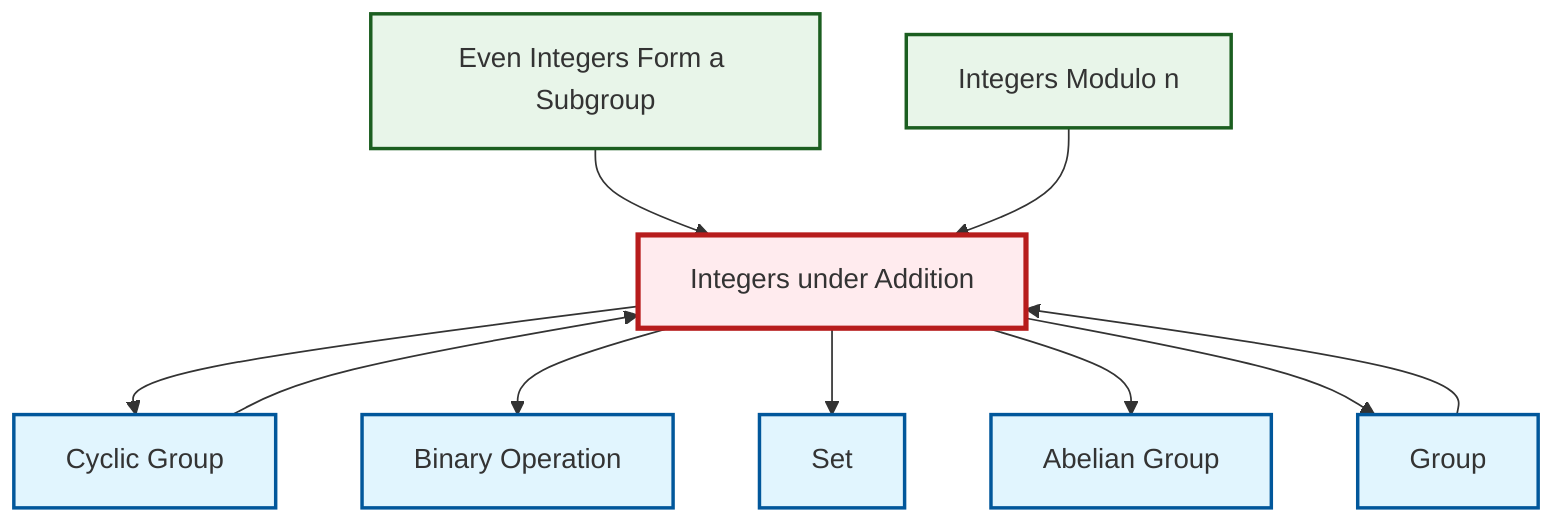 graph TD
    classDef definition fill:#e1f5fe,stroke:#01579b,stroke-width:2px
    classDef theorem fill:#f3e5f5,stroke:#4a148c,stroke-width:2px
    classDef axiom fill:#fff3e0,stroke:#e65100,stroke-width:2px
    classDef example fill:#e8f5e9,stroke:#1b5e20,stroke-width:2px
    classDef current fill:#ffebee,stroke:#b71c1c,stroke-width:3px
    ex-integers-addition["Integers under Addition"]:::example
    ex-quotient-integers-mod-n["Integers Modulo n"]:::example
    def-group["Group"]:::definition
    def-cyclic-group["Cyclic Group"]:::definition
    def-binary-operation["Binary Operation"]:::definition
    def-set["Set"]:::definition
    ex-even-integers-subgroup["Even Integers Form a Subgroup"]:::example
    def-abelian-group["Abelian Group"]:::definition
    ex-integers-addition --> def-cyclic-group
    ex-integers-addition --> def-binary-operation
    def-cyclic-group --> ex-integers-addition
    def-group --> ex-integers-addition
    ex-even-integers-subgroup --> ex-integers-addition
    ex-integers-addition --> def-set
    ex-quotient-integers-mod-n --> ex-integers-addition
    ex-integers-addition --> def-abelian-group
    ex-integers-addition --> def-group
    class ex-integers-addition current